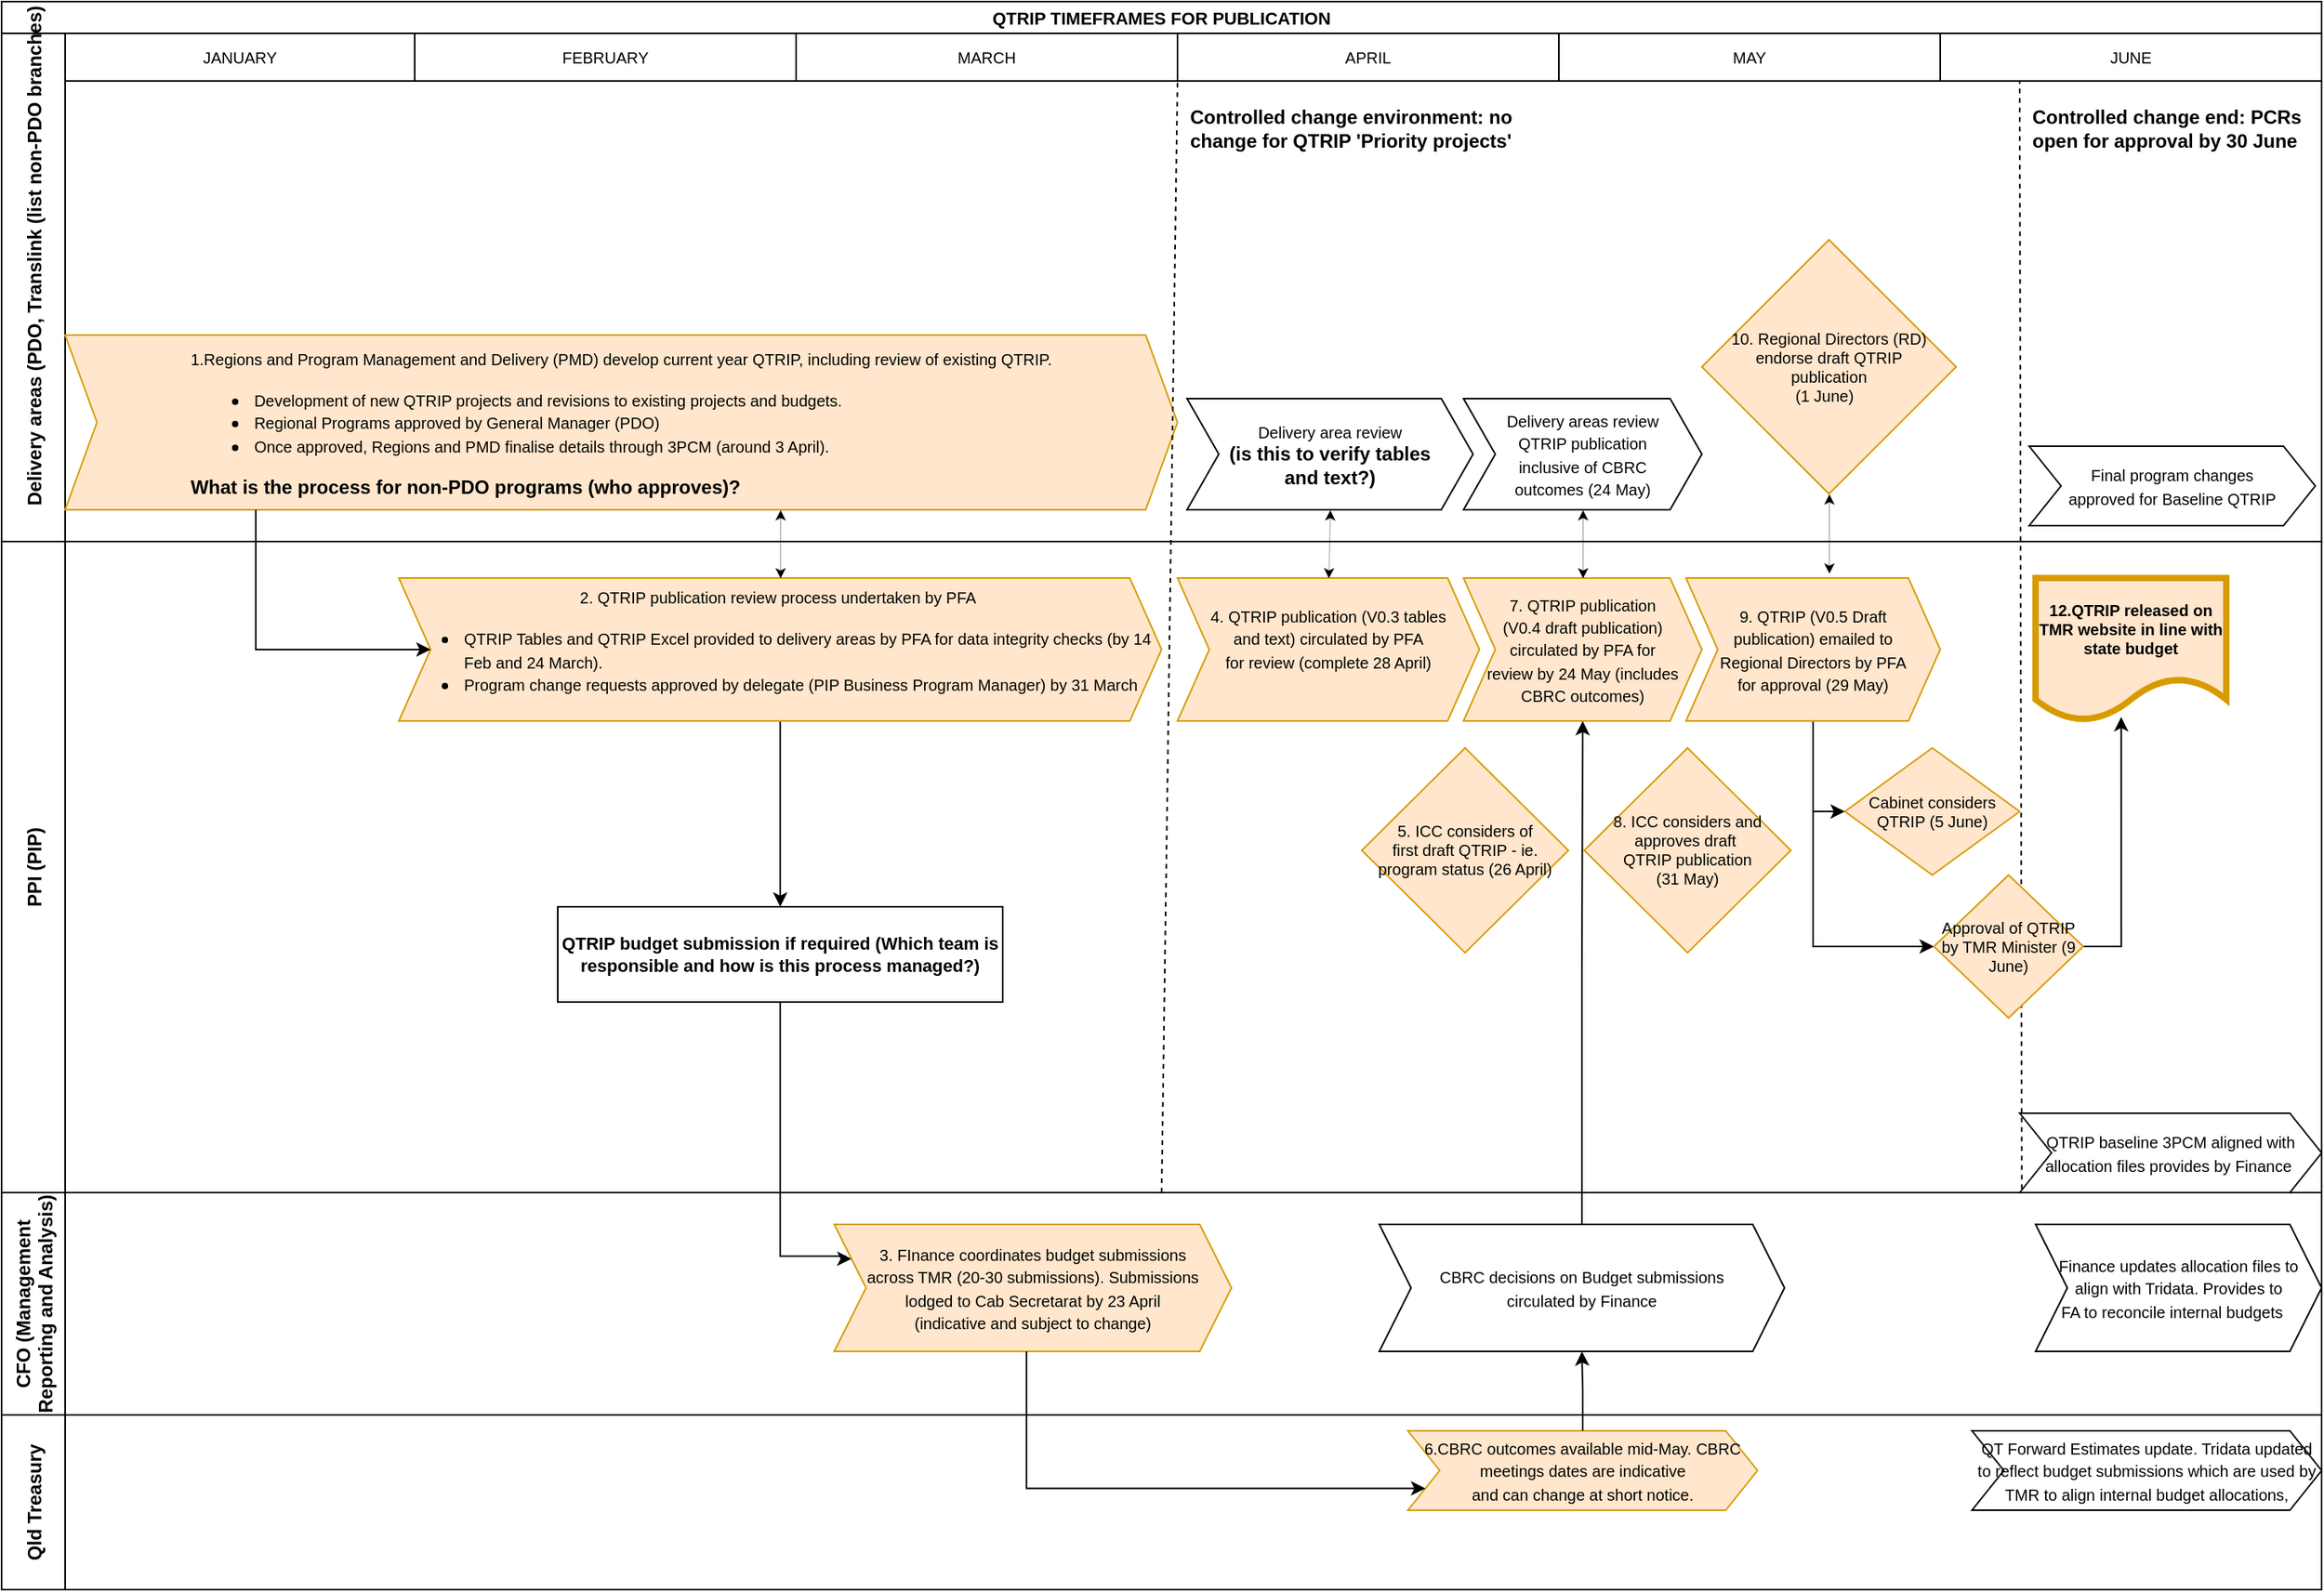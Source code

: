 <mxfile version="20.6.0" type="github" pages="3">
  <diagram id="lmJK-2yLrPPL_k1sbxFB" name="QTRIP">
    <mxGraphModel dx="1814" dy="866" grid="1" gridSize="10" guides="1" tooltips="1" connect="1" arrows="1" fold="1" page="1" pageScale="1" pageWidth="1654" pageHeight="1169" math="0" shadow="0">
      <root>
        <mxCell id="0" />
        <mxCell id="1" parent="0" />
        <mxCell id="1NMxPis9Ar9ZYOywmdkB-1" value="QTRIP TIMEFRAMES FOR PUBLICATION" style="swimlane;childLayout=stackLayout;resizeParent=1;resizeParentMax=0;horizontal=1;startSize=20;horizontalStack=0;fontSize=11;" parent="1" vertex="1">
          <mxGeometry x="10" y="10" width="1460" height="1000" as="geometry" />
        </mxCell>
        <mxCell id="1NMxPis9Ar9ZYOywmdkB-2" value="            Delivery areas (PDO, Translink (list non-PDO branches)" style="swimlane;startSize=40;horizontal=0;" parent="1NMxPis9Ar9ZYOywmdkB-1" vertex="1">
          <mxGeometry y="20" width="1460" height="320" as="geometry" />
        </mxCell>
        <mxCell id="1NMxPis9Ar9ZYOywmdkB-7" value="&lt;font style=&quot;font-size: 10px;&quot;&gt;Final program changes&lt;br&gt;approved for Baseline QTRIP&lt;/font&gt;" style="shape=step;perimeter=stepPerimeter;whiteSpace=wrap;html=1;fixedSize=1;" parent="1NMxPis9Ar9ZYOywmdkB-2" vertex="1">
          <mxGeometry x="1276" y="260" width="180" height="50" as="geometry" />
        </mxCell>
        <mxCell id="1NMxPis9Ar9ZYOywmdkB-36" value="JANUARY" style="rounded=0;whiteSpace=wrap;html=1;fontSize=10;" parent="1NMxPis9Ar9ZYOywmdkB-2" vertex="1">
          <mxGeometry x="40" width="220" height="30" as="geometry" />
        </mxCell>
        <mxCell id="1NMxPis9Ar9ZYOywmdkB-37" value="FEBRUARY" style="rounded=0;whiteSpace=wrap;html=1;fontSize=10;" parent="1NMxPis9Ar9ZYOywmdkB-2" vertex="1">
          <mxGeometry x="260" width="240" height="30" as="geometry" />
        </mxCell>
        <mxCell id="1NMxPis9Ar9ZYOywmdkB-38" value="MARCH" style="rounded=0;whiteSpace=wrap;html=1;fontSize=10;" parent="1NMxPis9Ar9ZYOywmdkB-2" vertex="1">
          <mxGeometry x="500" width="240" height="30" as="geometry" />
        </mxCell>
        <mxCell id="1NMxPis9Ar9ZYOywmdkB-39" value="APRIL" style="rounded=0;whiteSpace=wrap;html=1;fontSize=10;" parent="1NMxPis9Ar9ZYOywmdkB-2" vertex="1">
          <mxGeometry x="740" width="240" height="30" as="geometry" />
        </mxCell>
        <mxCell id="1NMxPis9Ar9ZYOywmdkB-40" value="MAY" style="rounded=0;whiteSpace=wrap;html=1;fontSize=10;" parent="1NMxPis9Ar9ZYOywmdkB-2" vertex="1">
          <mxGeometry x="980" width="240" height="30" as="geometry" />
        </mxCell>
        <mxCell id="1NMxPis9Ar9ZYOywmdkB-41" value="JUNE" style="rounded=0;whiteSpace=wrap;html=1;fontSize=10;" parent="1NMxPis9Ar9ZYOywmdkB-2" vertex="1">
          <mxGeometry x="1220" width="240" height="30" as="geometry" />
        </mxCell>
        <mxCell id="1NMxPis9Ar9ZYOywmdkB-46" value="10. Regional Directors (RD) endorse draft QTRIP&lt;br&gt;publication&lt;br&gt;(1 June)&amp;nbsp;&amp;nbsp;" style="rhombus;whiteSpace=wrap;html=1;fontSize=10;fillColor=#ffe6cc;strokeColor=#d79b00;" parent="1NMxPis9Ar9ZYOywmdkB-2" vertex="1">
          <mxGeometry x="1070" y="130" width="160" height="160" as="geometry" />
        </mxCell>
        <mxCell id="1NMxPis9Ar9ZYOywmdkB-76" value="&lt;span style=&quot;font-size: 10px;&quot;&gt;Delivery area review&lt;br&gt;&lt;/span&gt;&lt;b&gt;(is this to verify tables&lt;br&gt;and text?)&lt;/b&gt;" style="shape=step;perimeter=stepPerimeter;whiteSpace=wrap;html=1;fixedSize=1;" parent="1NMxPis9Ar9ZYOywmdkB-2" vertex="1">
          <mxGeometry x="746" y="230" width="180" height="70" as="geometry" />
        </mxCell>
        <mxCell id="1NMxPis9Ar9ZYOywmdkB-80" value="&lt;span style=&quot;font-size: 10px;&quot;&gt;Delivery areas review&lt;br&gt;QTRIP publication&lt;br&gt;inclusive of CBRC&lt;br&gt;outcomes (24 May)&lt;/span&gt;" style="shape=step;perimeter=stepPerimeter;whiteSpace=wrap;html=1;fixedSize=1;" parent="1NMxPis9Ar9ZYOywmdkB-2" vertex="1">
          <mxGeometry x="920" y="230" width="150" height="70" as="geometry" />
        </mxCell>
        <mxCell id="1NMxPis9Ar9ZYOywmdkB-85" value="" style="endArrow=none;dashed=1;html=1;rounded=0;strokeWidth=1;fontSize=10;endSize=6;entryX=0;entryY=1;entryDx=0;entryDy=0;exitX=0.007;exitY=0.954;exitDx=0;exitDy=0;exitPerimeter=0;" parent="1NMxPis9Ar9ZYOywmdkB-2" edge="1" source="1NMxPis9Ar9ZYOywmdkB-8">
          <mxGeometry width="50" height="50" relative="1" as="geometry">
            <mxPoint x="1270" y="670" as="sourcePoint" />
            <mxPoint x="1270" y="30" as="targetPoint" />
          </mxGeometry>
        </mxCell>
        <mxCell id="1NMxPis9Ar9ZYOywmdkB-98" value="Controlled change environment: no change for QTRIP &#39;Priority projects&#39;" style="text;html=1;strokeColor=none;fillColor=none;align=left;verticalAlign=middle;whiteSpace=wrap;rounded=0;fontSize=12;fontStyle=1" parent="1NMxPis9Ar9ZYOywmdkB-2" vertex="1">
          <mxGeometry x="746" y="40" width="214" height="40" as="geometry" />
        </mxCell>
        <mxCell id="1NMxPis9Ar9ZYOywmdkB-100" value="Controlled change end: PCRs open for approval by 30 June" style="text;html=1;strokeColor=none;fillColor=none;align=left;verticalAlign=middle;whiteSpace=wrap;rounded=0;fontSize=12;fontStyle=1" parent="1NMxPis9Ar9ZYOywmdkB-2" vertex="1">
          <mxGeometry x="1276" y="40" width="174" height="40" as="geometry" />
        </mxCell>
        <mxCell id="oTxpOXQzTmKI59_1Gvsa-10" value="&lt;span style=&quot;font-size: 10px;&quot;&gt;1.&lt;/span&gt;&lt;span style=&quot;font-size: 10px;&quot;&gt;Regions and Program Management and Delivery (PMD) d&lt;/span&gt;&lt;span style=&quot;font-size: 10px;&quot;&gt;evelop current year QTRIP, including&amp;nbsp;review of existing QTRIP.&lt;br&gt;&lt;/span&gt;&lt;div style=&quot;text-align: left;&quot;&gt;&lt;ul&gt;&lt;li&gt;&lt;span style=&quot;font-size: 10px;&quot;&gt;Development of new QTRIP projects and revisions to existing projects and budgets.&lt;/span&gt;&lt;/li&gt;&lt;li&gt;&lt;span style=&quot;font-size: 10px;&quot;&gt;Regional Programs approved by General Manager (PDO)&amp;nbsp;&lt;/span&gt;&lt;/li&gt;&lt;li&gt;&lt;span style=&quot;font-size: 10px;&quot;&gt;Once approved, Regions and PMD finalise details through 3PCM (around 3 April).&lt;/span&gt;&lt;/li&gt;&lt;/ul&gt;&lt;div&gt;&lt;b&gt;What is the process for non-PDO programs (who approves)?&lt;/b&gt;&lt;/div&gt;&lt;/div&gt;" style="shape=step;perimeter=stepPerimeter;whiteSpace=wrap;html=1;fixedSize=1;fillColor=#ffe6cc;strokeColor=#d79b00;" parent="1NMxPis9Ar9ZYOywmdkB-2" vertex="1">
          <mxGeometry x="40" y="190" width="700" height="110" as="geometry" />
        </mxCell>
        <mxCell id="1NMxPis9Ar9ZYOywmdkB-53" value="" style="endArrow=classic;startArrow=classic;html=1;rounded=0;strokeWidth=0.2;fontSize=10;endSize=6;entryX=0.5;entryY=1;entryDx=0;entryDy=0;" parent="1NMxPis9Ar9ZYOywmdkB-1" target="1NMxPis9Ar9ZYOywmdkB-46" edge="1">
          <mxGeometry width="50" height="50" relative="1" as="geometry">
            <mxPoint x="1150" y="360" as="sourcePoint" />
            <mxPoint x="1163" y="350" as="targetPoint" />
          </mxGeometry>
        </mxCell>
        <mxCell id="1NMxPis9Ar9ZYOywmdkB-3" value="PPI (PIP)" style="swimlane;startSize=40;horizontal=0;" parent="1NMxPis9Ar9ZYOywmdkB-1" vertex="1">
          <mxGeometry y="340" width="1460" height="410" as="geometry" />
        </mxCell>
        <mxCell id="1NMxPis9Ar9ZYOywmdkB-8" value="&lt;span style=&quot;font-size: 10px;&quot;&gt;QTRIP baseline 3PCM aligned with allocation files provides by Finance&amp;nbsp;&lt;/span&gt;" style="shape=step;perimeter=stepPerimeter;whiteSpace=wrap;html=1;fixedSize=1;" parent="1NMxPis9Ar9ZYOywmdkB-3" vertex="1">
          <mxGeometry x="1270" y="360" width="190" height="50" as="geometry" />
        </mxCell>
        <mxCell id="1NMxPis9Ar9ZYOywmdkB-16" value="12.QTRIP released on TMR website in line with state budget" style="shape=document;whiteSpace=wrap;html=1;boundedLbl=1;fontSize=10;fillColor=#ffe6cc;strokeColor=#d79b00;fontStyle=1;strokeWidth=4;" parent="1NMxPis9Ar9ZYOywmdkB-3" vertex="1">
          <mxGeometry x="1280" y="23" width="120" height="90" as="geometry" />
        </mxCell>
        <mxCell id="1NMxPis9Ar9ZYOywmdkB-19" value="&lt;span style=&quot;font-size: 10px;&quot;&gt;7. QTRIP publication&lt;br&gt;(&lt;/span&gt;&lt;span style=&quot;font-size: 10px;&quot;&gt;V0.4 draft publication)&lt;/span&gt;&lt;span style=&quot;font-size: 10px;&quot;&gt;&lt;br&gt;circulated by PFA for&lt;br&gt;review by 24 May (includes CBRC outcomes)&lt;br&gt;&lt;/span&gt;" style="shape=step;perimeter=stepPerimeter;whiteSpace=wrap;html=1;fixedSize=1;fillColor=#ffe6cc;strokeColor=#d79b00;" parent="1NMxPis9Ar9ZYOywmdkB-3" vertex="1">
          <mxGeometry x="920" y="23" width="150" height="90" as="geometry" />
        </mxCell>
        <mxCell id="oTxpOXQzTmKI59_1Gvsa-21" style="edgeStyle=orthogonalEdgeStyle;rounded=0;orthogonalLoop=1;jettySize=auto;html=1;entryX=0;entryY=0.5;entryDx=0;entryDy=0;strokeWidth=1;fontFamily=Helvetica;fontSize=10;fontColor=#000000;" parent="1NMxPis9Ar9ZYOywmdkB-3" source="1NMxPis9Ar9ZYOywmdkB-50" target="1NMxPis9Ar9ZYOywmdkB-81" edge="1">
          <mxGeometry relative="1" as="geometry" />
        </mxCell>
        <mxCell id="UMWtJVkDgTL3G8nmxIHJ-2" style="edgeStyle=orthogonalEdgeStyle;rounded=0;orthogonalLoop=1;jettySize=auto;html=1;entryX=0;entryY=0.5;entryDx=0;entryDy=0;" edge="1" parent="1NMxPis9Ar9ZYOywmdkB-3" source="1NMxPis9Ar9ZYOywmdkB-50" target="UMWtJVkDgTL3G8nmxIHJ-1">
          <mxGeometry relative="1" as="geometry" />
        </mxCell>
        <mxCell id="1NMxPis9Ar9ZYOywmdkB-50" value="&lt;span style=&quot;font-size: 10px;&quot;&gt;9. QTRIP (V0.5 Draft&lt;br&gt;publication) emailed to&lt;br&gt;Regional Directors by PFA&lt;br&gt;for approval (29 May)&lt;br&gt;&lt;/span&gt;" style="shape=step;perimeter=stepPerimeter;whiteSpace=wrap;html=1;fixedSize=1;fillColor=#ffe6cc;strokeColor=#d79b00;" parent="1NMxPis9Ar9ZYOywmdkB-3" vertex="1">
          <mxGeometry x="1060" y="23" width="160" height="90" as="geometry" />
        </mxCell>
        <mxCell id="1NMxPis9Ar9ZYOywmdkB-52" value="8. ICC considers and approves draft&amp;nbsp;&lt;br&gt;QTRIP publication&lt;br&gt;(31 May)" style="rhombus;whiteSpace=wrap;html=1;fontSize=10;fillColor=#ffe6cc;strokeColor=#d79b00;" parent="1NMxPis9Ar9ZYOywmdkB-3" vertex="1">
          <mxGeometry x="996" y="130" width="130" height="128.92" as="geometry" />
        </mxCell>
        <mxCell id="1NMxPis9Ar9ZYOywmdkB-68" value="&lt;span style=&quot;font-size: 10px;&quot;&gt;4. QTRIP publication&amp;nbsp;&lt;/span&gt;&lt;span style=&quot;font-size: 10px;&quot;&gt;(V0.3 tables&lt;br&gt;and text)&amp;nbsp;&lt;/span&gt;&lt;span style=&quot;font-size: 10px;&quot;&gt;circulated&amp;nbsp;&lt;/span&gt;&lt;span style=&quot;font-size: 10px;&quot;&gt;by PFA&lt;/span&gt;&lt;span style=&quot;font-size: 10px;&quot;&gt;&lt;br&gt;for review (complete 28 April)&lt;br&gt;&lt;br&gt;&lt;/span&gt;" style="shape=step;perimeter=stepPerimeter;whiteSpace=wrap;html=1;fixedSize=1;fillColor=#ffe6cc;strokeColor=#d79b00;" parent="1NMxPis9Ar9ZYOywmdkB-3" vertex="1">
          <mxGeometry x="740" y="23" width="190" height="90" as="geometry" />
        </mxCell>
        <mxCell id="1NMxPis9Ar9ZYOywmdkB-69" value="5. ICC considers of&lt;br&gt;first draft QTRIP - ie. program status (26 April)" style="rhombus;whiteSpace=wrap;html=1;fontSize=10;fillColor=#ffe6cc;strokeColor=#d79b00;" parent="1NMxPis9Ar9ZYOywmdkB-3" vertex="1">
          <mxGeometry x="856" y="130" width="130" height="128.92" as="geometry" />
        </mxCell>
        <mxCell id="wJCfLTcxVVwtHicSg1OE-2" style="edgeStyle=orthogonalEdgeStyle;rounded=0;orthogonalLoop=1;jettySize=auto;html=1;" parent="1NMxPis9Ar9ZYOywmdkB-3" source="1NMxPis9Ar9ZYOywmdkB-75" target="wJCfLTcxVVwtHicSg1OE-1" edge="1">
          <mxGeometry relative="1" as="geometry" />
        </mxCell>
        <mxCell id="1NMxPis9Ar9ZYOywmdkB-75" value="&lt;span style=&quot;font-size: 10px;&quot;&gt;2. QTRIP publication review process undertaken by PFA&amp;nbsp;&lt;/span&gt;&lt;br&gt;&lt;div style=&quot;text-align: left;&quot;&gt;&lt;ul&gt;&lt;li&gt;&lt;span style=&quot;font-size: 10px;&quot;&gt;QTRIP Tables and QTRIP Excel provided to delivery areas by PFA for data integrity checks (by 14 Feb and 24 March).&lt;/span&gt;&lt;/li&gt;&lt;li&gt;&lt;span style=&quot;font-size: 10px;&quot;&gt;Program&amp;nbsp;change requests approved by delegate (PIP Business Program Manager) by 31 March&amp;nbsp;&lt;/span&gt;&lt;/li&gt;&lt;/ul&gt;&lt;/div&gt;" style="shape=step;perimeter=stepPerimeter;whiteSpace=wrap;html=1;fixedSize=1;fillColor=#ffe6cc;strokeColor=#d79b00;" parent="1NMxPis9Ar9ZYOywmdkB-3" vertex="1">
          <mxGeometry x="250" y="23" width="480" height="90" as="geometry" />
        </mxCell>
        <mxCell id="1NMxPis9Ar9ZYOywmdkB-81" value="Cabinet considers QTRIP (5 June)" style="rhombus;whiteSpace=wrap;html=1;fontSize=10;fillColor=#ffe6cc;strokeColor=#d79b00;" parent="1NMxPis9Ar9ZYOywmdkB-3" vertex="1">
          <mxGeometry x="1160" y="130" width="110" height="80" as="geometry" />
        </mxCell>
        <mxCell id="wJCfLTcxVVwtHicSg1OE-1" value="QTRIP budget submission if required (Which team is responsible and how is this process managed?)" style="rounded=0;whiteSpace=wrap;html=1;fontSize=11;fontStyle=1" parent="1NMxPis9Ar9ZYOywmdkB-3" vertex="1">
          <mxGeometry x="350" y="230" width="280" height="60" as="geometry" />
        </mxCell>
        <mxCell id="UMWtJVkDgTL3G8nmxIHJ-10" style="edgeStyle=orthogonalEdgeStyle;rounded=0;orthogonalLoop=1;jettySize=auto;html=1;entryX=0.449;entryY=0.972;entryDx=0;entryDy=0;entryPerimeter=0;" edge="1" parent="1NMxPis9Ar9ZYOywmdkB-3" source="UMWtJVkDgTL3G8nmxIHJ-1" target="1NMxPis9Ar9ZYOywmdkB-16">
          <mxGeometry relative="1" as="geometry">
            <Array as="points">
              <mxPoint x="1334" y="255" />
            </Array>
          </mxGeometry>
        </mxCell>
        <mxCell id="UMWtJVkDgTL3G8nmxIHJ-1" value="Approval of QTRIP by TMR Minister (9 June)" style="rhombus;whiteSpace=wrap;html=1;fontSize=10;fillColor=#ffe6cc;strokeColor=#d79b00;" vertex="1" parent="1NMxPis9Ar9ZYOywmdkB-3">
          <mxGeometry x="1216" y="210" width="94" height="90" as="geometry" />
        </mxCell>
        <mxCell id="1NMxPis9Ar9ZYOywmdkB-4" value="CFO (Management&#xa;Reporting and Analysis)" style="swimlane;startSize=40;horizontal=0;" parent="1NMxPis9Ar9ZYOywmdkB-1" vertex="1">
          <mxGeometry y="750" width="1460" height="140" as="geometry" />
        </mxCell>
        <mxCell id="1NMxPis9Ar9ZYOywmdkB-10" value="&lt;font style=&quot;font-size: 10px;&quot;&gt;Finance updates allocation files to&lt;br&gt;align with Tridata. Provides to &lt;br&gt;FA to reconcile internal budgets&amp;nbsp; &amp;nbsp;&lt;/font&gt;" style="shape=step;perimeter=stepPerimeter;whiteSpace=wrap;html=1;fixedSize=1;" parent="1NMxPis9Ar9ZYOywmdkB-4" vertex="1">
          <mxGeometry x="1280" y="20" width="180" height="80" as="geometry" />
        </mxCell>
        <mxCell id="1NMxPis9Ar9ZYOywmdkB-60" value="&lt;span style=&quot;font-size: 10px;&quot;&gt;CBRC decisions on Budget submissions&lt;br&gt;circulated by Finance&lt;br&gt;&lt;/span&gt;" style="shape=step;perimeter=stepPerimeter;whiteSpace=wrap;html=1;fixedSize=1;" parent="1NMxPis9Ar9ZYOywmdkB-4" vertex="1">
          <mxGeometry x="867" y="20" width="255" height="80" as="geometry" />
        </mxCell>
        <mxCell id="1NMxPis9Ar9ZYOywmdkB-73" value="&lt;span style=&quot;font-size: 10px;&quot;&gt;3. FInance coordinates budget submissions&lt;br&gt;across TMR (20-30 submissions). Submissions&lt;br&gt;lodged to Cab Secretarat by 23 April&lt;br&gt;(indicative and subject to change)&lt;br&gt;&lt;/span&gt;" style="shape=step;perimeter=stepPerimeter;whiteSpace=wrap;html=1;fixedSize=1;fillColor=#ffe6cc;strokeColor=#d79b00;" parent="1NMxPis9Ar9ZYOywmdkB-4" vertex="1">
          <mxGeometry x="524" y="20" width="250" height="80" as="geometry" />
        </mxCell>
        <mxCell id="1NMxPis9Ar9ZYOywmdkB-5" value="Qld Treasury" style="swimlane;startSize=40;horizontal=0;" parent="1NMxPis9Ar9ZYOywmdkB-1" vertex="1">
          <mxGeometry y="890" width="1460" height="110" as="geometry" />
        </mxCell>
        <mxCell id="oTxpOXQzTmKI59_1Gvsa-2" value="&lt;span style=&quot;font-size: 10px;&quot;&gt;6.CBRC outcomes available mid-May. CBRC meetings dates are indicative&lt;br&gt;and can change at short notice.&lt;/span&gt;" style="shape=step;perimeter=stepPerimeter;whiteSpace=wrap;html=1;fixedSize=1;fillColor=#ffe6cc;strokeColor=#d79b00;" parent="1NMxPis9Ar9ZYOywmdkB-5" vertex="1">
          <mxGeometry x="885" y="10" width="220" height="50" as="geometry" />
        </mxCell>
        <mxCell id="oTxpOXQzTmKI59_1Gvsa-6" value="&lt;span style=&quot;font-size: 10px;&quot;&gt;QT Forward Estim&lt;/span&gt;&lt;font style=&quot;font-size: 10px;&quot;&gt;ates update. Tridata updated to reflect budget submissions which are used by TMR to align internal budget allocations,&lt;/font&gt;&lt;span style=&quot;font-size: 10px;&quot;&gt;&lt;br&gt;&lt;/span&gt;" style="shape=step;perimeter=stepPerimeter;whiteSpace=wrap;html=1;fixedSize=1;" parent="1NMxPis9Ar9ZYOywmdkB-5" vertex="1">
          <mxGeometry x="1240" y="10" width="220" height="50" as="geometry" />
        </mxCell>
        <mxCell id="1NMxPis9Ar9ZYOywmdkB-63" style="edgeStyle=orthogonalEdgeStyle;rounded=0;orthogonalLoop=1;jettySize=auto;html=1;strokeWidth=1;fontSize=10;endSize=6;entryX=0.5;entryY=1;entryDx=0;entryDy=0;" parent="1NMxPis9Ar9ZYOywmdkB-1" source="1NMxPis9Ar9ZYOywmdkB-60" target="1NMxPis9Ar9ZYOywmdkB-19" edge="1">
          <mxGeometry relative="1" as="geometry">
            <mxPoint x="975" y="469" as="targetPoint" />
          </mxGeometry>
        </mxCell>
        <mxCell id="1NMxPis9Ar9ZYOywmdkB-88" value="" style="endArrow=classic;startArrow=classic;html=1;rounded=0;strokeWidth=0.2;fontSize=10;endSize=6;entryX=0.5;entryY=1;entryDx=0;entryDy=0;exitX=0.5;exitY=0;exitDx=0;exitDy=0;" parent="1NMxPis9Ar9ZYOywmdkB-1" source="1NMxPis9Ar9ZYOywmdkB-75" edge="1">
          <mxGeometry width="50" height="50" relative="1" as="geometry">
            <mxPoint x="590" y="400" as="sourcePoint" />
            <mxPoint x="490" y="320" as="targetPoint" />
          </mxGeometry>
        </mxCell>
        <mxCell id="1NMxPis9Ar9ZYOywmdkB-89" value="" style="endArrow=classic;startArrow=classic;html=1;rounded=0;strokeWidth=0.2;fontSize=10;endSize=6;entryX=0.5;entryY=1;entryDx=0;entryDy=0;exitX=0.5;exitY=0;exitDx=0;exitDy=0;" parent="1NMxPis9Ar9ZYOywmdkB-1" source="1NMxPis9Ar9ZYOywmdkB-68" target="1NMxPis9Ar9ZYOywmdkB-76" edge="1">
          <mxGeometry width="50" height="50" relative="1" as="geometry">
            <mxPoint x="580" y="420" as="sourcePoint" />
            <mxPoint x="630" y="370" as="targetPoint" />
          </mxGeometry>
        </mxCell>
        <mxCell id="1NMxPis9Ar9ZYOywmdkB-90" value="" style="endArrow=classic;startArrow=classic;html=1;rounded=0;strokeWidth=0.2;fontSize=10;endSize=6;entryX=0.5;entryY=1;entryDx=0;entryDy=0;exitX=0.5;exitY=0;exitDx=0;exitDy=0;" parent="1NMxPis9Ar9ZYOywmdkB-1" source="1NMxPis9Ar9ZYOywmdkB-19" target="1NMxPis9Ar9ZYOywmdkB-80" edge="1">
          <mxGeometry width="50" height="50" relative="1" as="geometry">
            <mxPoint x="580" y="420" as="sourcePoint" />
            <mxPoint x="630" y="370" as="targetPoint" />
          </mxGeometry>
        </mxCell>
        <mxCell id="oTxpOXQzTmKI59_1Gvsa-8" style="edgeStyle=orthogonalEdgeStyle;rounded=0;orthogonalLoop=1;jettySize=auto;html=1;entryX=0;entryY=0.75;entryDx=0;entryDy=0;fontFamily=Helvetica;fontSize=10;fontColor=#000000;" parent="1NMxPis9Ar9ZYOywmdkB-1" source="1NMxPis9Ar9ZYOywmdkB-73" target="oTxpOXQzTmKI59_1Gvsa-2" edge="1">
          <mxGeometry relative="1" as="geometry">
            <Array as="points">
              <mxPoint x="645" y="936" />
            </Array>
          </mxGeometry>
        </mxCell>
        <mxCell id="oTxpOXQzTmKI59_1Gvsa-9" style="edgeStyle=orthogonalEdgeStyle;rounded=0;orthogonalLoop=1;jettySize=auto;html=1;entryX=0.5;entryY=1;entryDx=0;entryDy=0;fontFamily=Helvetica;fontSize=10;fontColor=#000000;" parent="1NMxPis9Ar9ZYOywmdkB-1" source="oTxpOXQzTmKI59_1Gvsa-2" target="1NMxPis9Ar9ZYOywmdkB-60" edge="1">
          <mxGeometry relative="1" as="geometry" />
        </mxCell>
        <mxCell id="oTxpOXQzTmKI59_1Gvsa-14" style="edgeStyle=orthogonalEdgeStyle;rounded=0;orthogonalLoop=1;jettySize=auto;html=1;entryX=0;entryY=0.5;entryDx=0;entryDy=0;fontFamily=Helvetica;fontSize=10;fontColor=#000000;" parent="1NMxPis9Ar9ZYOywmdkB-1" source="oTxpOXQzTmKI59_1Gvsa-10" target="1NMxPis9Ar9ZYOywmdkB-75" edge="1">
          <mxGeometry relative="1" as="geometry">
            <Array as="points">
              <mxPoint x="160" y="408" />
            </Array>
          </mxGeometry>
        </mxCell>
        <mxCell id="wJCfLTcxVVwtHicSg1OE-3" style="edgeStyle=orthogonalEdgeStyle;rounded=0;orthogonalLoop=1;jettySize=auto;html=1;entryX=0;entryY=0.25;entryDx=0;entryDy=0;" parent="1NMxPis9Ar9ZYOywmdkB-1" source="wJCfLTcxVVwtHicSg1OE-1" target="1NMxPis9Ar9ZYOywmdkB-73" edge="1">
          <mxGeometry relative="1" as="geometry">
            <Array as="points">
              <mxPoint x="490" y="790" />
              <mxPoint x="531" y="790" />
              <mxPoint x="531" y="792" />
            </Array>
          </mxGeometry>
        </mxCell>
        <mxCell id="1NMxPis9Ar9ZYOywmdkB-84" value="" style="endArrow=none;dashed=1;html=1;rounded=0;strokeWidth=1;fontSize=10;endSize=6;entryX=0;entryY=1;entryDx=0;entryDy=0;exitX=0.5;exitY=0;exitDx=0;exitDy=0;" parent="1NMxPis9Ar9ZYOywmdkB-1" target="1NMxPis9Ar9ZYOywmdkB-39" edge="1" source="1NMxPis9Ar9ZYOywmdkB-4">
          <mxGeometry width="50" height="50" relative="1" as="geometry">
            <mxPoint x="726" y="690" as="sourcePoint" />
            <mxPoint x="706" y="350" as="targetPoint" />
          </mxGeometry>
        </mxCell>
      </root>
    </mxGraphModel>
  </diagram>
  <diagram id="vq0Zf7JVb8oz-WsY0t5Z" name="Financial process">
    <mxGraphModel dx="1405" dy="838" grid="1" gridSize="10" guides="1" tooltips="1" connect="1" arrows="1" fold="1" page="1" pageScale="1" pageWidth="1654" pageHeight="1169" math="0" shadow="0">
      <root>
        <mxCell id="0" />
        <mxCell id="1" parent="0" />
        <mxCell id="NMHns9GoFDPjdKpNw9aY-1" value="TMR REVENUE AND FUNDING FLOWS" style="swimlane;childLayout=stackLayout;resizeParent=1;resizeParentMax=0;horizontal=1;startSize=20;horizontalStack=0;strokeWidth=1;" parent="1" vertex="1">
          <mxGeometry x="120" y="30" width="1250" height="720" as="geometry" />
        </mxCell>
        <mxCell id="kgao66b1QHwsTAKo6r0Z-43" style="edgeStyle=orthogonalEdgeStyle;rounded=0;orthogonalLoop=1;jettySize=auto;html=1;entryX=0.5;entryY=0;entryDx=0;entryDy=0;fontFamily=Helvetica;fontSize=12;" parent="NMHns9GoFDPjdKpNw9aY-1" source="kgao66b1QHwsTAKo6r0Z-7" target="kgao66b1QHwsTAKo6r0Z-9" edge="1">
          <mxGeometry relative="1" as="geometry" />
        </mxCell>
        <mxCell id="kgao66b1QHwsTAKo6r0Z-40" style="edgeStyle=orthogonalEdgeStyle;rounded=0;orthogonalLoop=1;jettySize=auto;html=1;entryX=0.5;entryY=0;entryDx=0;entryDy=0;fontFamily=Helvetica;fontSize=12;" parent="NMHns9GoFDPjdKpNw9aY-1" source="kgao66b1QHwsTAKo6r0Z-2" target="kgao66b1QHwsTAKo6r0Z-5" edge="1">
          <mxGeometry relative="1" as="geometry" />
        </mxCell>
        <mxCell id="NMHns9GoFDPjdKpNw9aY-2" value="Qld Government&#xa; (QT)" style="swimlane;startSize=40;horizontal=0;strokeWidth=1;" parent="NMHns9GoFDPjdKpNw9aY-1" vertex="1">
          <mxGeometry y="20" width="1250" height="240" as="geometry" />
        </mxCell>
        <mxCell id="kgao66b1QHwsTAKo6r0Z-2" value="Tridata forward&lt;br&gt;estimate update" style="shape=parallelogram;perimeter=parallelogramPerimeter;whiteSpace=wrap;html=1;fixedSize=1;strokeWidth=1;" parent="NMHns9GoFDPjdKpNw9aY-2" vertex="1">
          <mxGeometry x="640" y="170" width="160" height="60" as="geometry" />
        </mxCell>
        <mxCell id="kgao66b1QHwsTAKo6r0Z-29" value="" style="shape=curlyBracket;whiteSpace=wrap;html=1;rounded=1;flipH=1;strokeWidth=1;rotation=-180;" parent="NMHns9GoFDPjdKpNw9aY-2" vertex="1">
          <mxGeometry x="830" y="50" width="20" height="180" as="geometry" />
        </mxCell>
        <mxCell id="kgao66b1QHwsTAKo6r0Z-39" style="edgeStyle=orthogonalEdgeStyle;rounded=0;orthogonalLoop=1;jettySize=auto;html=1;entryX=0.5;entryY=0;entryDx=0;entryDy=0;fontFamily=Helvetica;fontSize=12;" parent="NMHns9GoFDPjdKpNw9aY-2" source="kgao66b1QHwsTAKo6r0Z-31" target="kgao66b1QHwsTAKo6r0Z-2" edge="1">
          <mxGeometry relative="1" as="geometry" />
        </mxCell>
        <mxCell id="kgao66b1QHwsTAKo6r0Z-31" value="CBRC&lt;br&gt;outcomes" style="rhombus;whiteSpace=wrap;html=1;strokeWidth=1;" parent="NMHns9GoFDPjdKpNw9aY-2" vertex="1">
          <mxGeometry x="655" y="40" width="130" height="100" as="geometry" />
        </mxCell>
        <mxCell id="kgao66b1QHwsTAKo6r0Z-33" value="&lt;ul&gt;&lt;li&gt;&lt;span&gt;Adjustments to departmental funding allocations can only be made by CBRC based on departmental submissions.&amp;nbsp;&lt;/span&gt;&lt;/li&gt;&lt;li&gt;&lt;span style=&quot;background-color: initial;&quot;&gt;All capital and operating funding adjustments are then&lt;br&gt;reflected in Tridata (&lt;/span&gt;Queensland Treasury&#39;s WoG budget and reporting system) during Forward Estimates (FE) updates.&lt;/li&gt;&lt;li&gt;&lt;span style=&quot;color: rgb(51, 51, 51); background-color: rgb(251, 251, 251);&quot;&gt;TMR has three major budget rounds each financial year that correlate to Queensland Treasury FE updates of July, October and February. These are referred to as budget versions 1, 2 and 3.&lt;/span&gt;&lt;/li&gt;&lt;/ul&gt;&lt;p class=&quot;MsoNormal&quot;&gt;&lt;/p&gt;" style="text;html=1;strokeColor=none;fillColor=none;align=left;verticalAlign=top;whiteSpace=wrap;rounded=0;strokeWidth=1;" parent="NMHns9GoFDPjdKpNw9aY-2" vertex="1">
          <mxGeometry x="830" y="50" width="360" height="170" as="geometry" />
        </mxCell>
        <mxCell id="kgao66b1QHwsTAKo6r0Z-53" value="Queensland Treasury &lt;br&gt;consolidated fund" style="shape=parallelogram;perimeter=parallelogramPerimeter;whiteSpace=wrap;html=1;fixedSize=1;strokeWidth=1;fontFamily=Helvetica;fontSize=12;" parent="NMHns9GoFDPjdKpNw9aY-2" vertex="1">
          <mxGeometry x="70" y="82.5" width="210" height="75" as="geometry" />
        </mxCell>
        <mxCell id="kgao66b1QHwsTAKo6r0Z-64" value="&lt;h1&gt;REVENUE FLOWS&lt;/h1&gt;" style="text;html=1;strokeColor=none;fillColor=none;spacing=5;spacingTop=-20;whiteSpace=wrap;overflow=hidden;rounded=0;strokeWidth=1;fontFamily=Helvetica;fontSize=12;" parent="NMHns9GoFDPjdKpNw9aY-2" vertex="1">
          <mxGeometry x="210" y="6" width="220" height="50" as="geometry" />
        </mxCell>
        <mxCell id="kgao66b1QHwsTAKo6r0Z-65" value="&lt;h1&gt;FUNDING FLOWS&lt;/h1&gt;" style="text;html=1;strokeColor=none;fillColor=none;spacing=5;spacingTop=-20;whiteSpace=wrap;overflow=hidden;rounded=0;strokeWidth=1;fontFamily=Helvetica;fontSize=12;" parent="NMHns9GoFDPjdKpNw9aY-2" vertex="1">
          <mxGeometry x="790" y="6" width="220" height="50" as="geometry" />
        </mxCell>
        <mxCell id="R0BcNBtTmBV-_6BC8CI2-14" value="Weekly remittance to Queensland Treasury" style="rounded=0;whiteSpace=wrap;html=1;strokeWidth=1;" parent="NMHns9GoFDPjdKpNw9aY-2" vertex="1">
          <mxGeometry x="110" y="200" width="133.33" height="40" as="geometry" />
        </mxCell>
        <mxCell id="ZucL_8auy1gbdfvtZyR6-1" value="&lt;span style=&quot;background-color: initial;&quot;&gt;TMR retains 81.44% of registration revenue, reflected in its funding envelope.&lt;/span&gt;" style="text;html=1;align=left;verticalAlign=middle;whiteSpace=wrap;rounded=0;fontSize=11;fillColor=#f8cecc;strokeColor=#b85450;" parent="NMHns9GoFDPjdKpNw9aY-2" vertex="1">
          <mxGeometry x="480" y="140" width="100" height="90" as="geometry" />
        </mxCell>
        <mxCell id="NMHns9GoFDPjdKpNw9aY-5" style="edgeStyle=orthogonalEdgeStyle;rounded=0;orthogonalLoop=1;jettySize=auto;html=1;exitX=0.5;exitY=0;exitDx=0;exitDy=0;entryX=0.5;entryY=1;entryDx=0;entryDy=0;" parent="NMHns9GoFDPjdKpNw9aY-1" source="NMHns9GoFDPjdKpNw9aY-3" target="NMHns9GoFDPjdKpNw9aY-2" edge="1">
          <mxGeometry relative="1" as="geometry" />
        </mxCell>
        <mxCell id="NMHns9GoFDPjdKpNw9aY-3" value="TMR&#xa; (Finance and Procurement)" style="swimlane;startSize=40;horizontal=0;strokeWidth=1;" parent="NMHns9GoFDPjdKpNw9aY-1" vertex="1">
          <mxGeometry y="260" width="1250" height="220" as="geometry" />
        </mxCell>
        <mxCell id="kgao66b1QHwsTAKo6r0Z-41" style="edgeStyle=orthogonalEdgeStyle;rounded=0;orthogonalLoop=1;jettySize=auto;html=1;entryX=0.5;entryY=0;entryDx=0;entryDy=0;fontFamily=Helvetica;fontSize=12;" parent="NMHns9GoFDPjdKpNw9aY-3" source="kgao66b1QHwsTAKo6r0Z-5" target="kgao66b1QHwsTAKo6r0Z-7" edge="1">
          <mxGeometry relative="1" as="geometry" />
        </mxCell>
        <mxCell id="kgao66b1QHwsTAKo6r0Z-5" value="TMR funding envelop reconciliation with CBRC funding outcomes" style="rounded=0;whiteSpace=wrap;html=1;strokeWidth=1;" parent="NMHns9GoFDPjdKpNw9aY-3" vertex="1">
          <mxGeometry x="620" y="50" width="200" height="60" as="geometry" />
        </mxCell>
        <mxCell id="kgao66b1QHwsTAKo6r0Z-7" value="Budget and Financial Planning update allocation files to match TRIDATA" style="shape=parallelogram;perimeter=parallelogramPerimeter;whiteSpace=wrap;html=1;fixedSize=1;strokeWidth=1;" parent="NMHns9GoFDPjdKpNw9aY-3" vertex="1">
          <mxGeometry x="620" y="150" width="200" height="60" as="geometry" />
        </mxCell>
        <mxCell id="kgao66b1QHwsTAKo6r0Z-34" value="" style="shape=curlyBracket;whiteSpace=wrap;html=1;rounded=1;flipH=1;strokeWidth=1;rotation=-180;" parent="NMHns9GoFDPjdKpNw9aY-3" vertex="1">
          <mxGeometry x="830" y="30" width="20" height="180" as="geometry" />
        </mxCell>
        <mxCell id="kgao66b1QHwsTAKo6r0Z-36" value="&lt;ul&gt;&lt;li&gt;Financial Planning and Analysis (FPA) in TMR reflects CBRC funding decisions across branch-level funding envelops in Allocation Files (spreadsheets).&amp;nbsp;&lt;/li&gt;&lt;li&gt;&lt;span style=&quot;line-height: 107%;&quot;&gt;&lt;font style=&quot;font-size: 12px;&quot;&gt;At the end of the financial year, Financial Performance and Systems complete Carryover (July) - a process for adjustments required to the following year’s budget.&lt;/font&gt;&lt;/span&gt;&lt;/li&gt;&lt;li&gt;&lt;b&gt;How does QTRIP funding in allocation files get reflected in 3PCM for QTRIP &lt;/b&gt;(&lt;b&gt;do Finance send to PF&amp;amp;A who reconcile in 3PCM)?&lt;/b&gt;&lt;/li&gt;&lt;li&gt;&lt;b&gt;How does non-QTRIP funding in allocation files get reflected in Branch budgets (do Finance send to branch finance areas to reconcile in SAP?)&lt;/b&gt;&lt;/li&gt;&lt;/ul&gt;&lt;p class=&quot;MsoNormal&quot;&gt;&lt;/p&gt;" style="text;html=1;strokeColor=none;fillColor=none;align=left;verticalAlign=top;whiteSpace=wrap;rounded=0;strokeWidth=1;" parent="NMHns9GoFDPjdKpNw9aY-3" vertex="1">
          <mxGeometry x="830" y="10" width="378.95" height="200" as="geometry" />
        </mxCell>
        <mxCell id="kgao66b1QHwsTAKo6r0Z-55" value="Fortnightly cash injection&lt;br&gt;reflected in allocation files&lt;br&gt;by Budget and Financial Planning" style="shape=parallelogram;perimeter=parallelogramPerimeter;whiteSpace=wrap;html=1;fixedSize=1;strokeWidth=1;fontFamily=Helvetica;fontSize=12;" parent="NMHns9GoFDPjdKpNw9aY-3" vertex="1">
          <mxGeometry x="310" y="60" width="250" height="60" as="geometry" />
        </mxCell>
        <mxCell id="kgao66b1QHwsTAKo6r0Z-25" value="" style="endArrow=none;dashed=1;html=1;rounded=0;" parent="NMHns9GoFDPjdKpNw9aY-3" edge="1">
          <mxGeometry y="20" width="50" height="50" relative="1" as="geometry">
            <mxPoint x="600" y="460" as="sourcePoint" />
            <mxPoint x="600" y="-245" as="targetPoint" />
          </mxGeometry>
        </mxCell>
        <mxCell id="R0BcNBtTmBV-_6BC8CI2-1" value="Cash and Banking team reconcile SAP with general ledger" style="rounded=0;whiteSpace=wrap;html=1;strokeWidth=1;" parent="NMHns9GoFDPjdKpNw9aY-3" vertex="1">
          <mxGeometry x="75" y="120" width="200" height="60" as="geometry" />
        </mxCell>
        <mxCell id="R0BcNBtTmBV-_6BC8CI2-66" value="LTSR Finance&lt;br&gt;remitance of&amp;nbsp; heavy vehicle regulator fee" style="rounded=0;whiteSpace=wrap;html=1;fontSize=11;" parent="NMHns9GoFDPjdKpNw9aY-3" vertex="1">
          <mxGeometry x="50" y="30" width="90" height="60" as="geometry" />
        </mxCell>
        <mxCell id="R0BcNBtTmBV-_6BC8CI2-70" style="edgeStyle=orthogonalEdgeStyle;rounded=0;orthogonalLoop=1;jettySize=auto;html=1;strokeColor=#000000;fontSize=11;fontColor=#CC0000;" parent="NMHns9GoFDPjdKpNw9aY-3" edge="1">
          <mxGeometry relative="1" as="geometry">
            <mxPoint x="140" y="60" as="targetPoint" />
            <mxPoint x="170" y="60" as="sourcePoint" />
          </mxGeometry>
        </mxCell>
        <mxCell id="NMHns9GoFDPjdKpNw9aY-4" value="TMR Branches" style="swimlane;startSize=40;horizontal=0;strokeWidth=1;" parent="NMHns9GoFDPjdKpNw9aY-1" vertex="1">
          <mxGeometry y="480" width="1250" height="240" as="geometry" />
        </mxCell>
        <mxCell id="kgao66b1QHwsTAKo6r0Z-12" value="Expenditure recorded&lt;br&gt;in SAP" style="shape=parallelogram;perimeter=parallelogramPerimeter;whiteSpace=wrap;html=1;fixedSize=1;strokeWidth=1;" parent="NMHns9GoFDPjdKpNw9aY-4" vertex="1">
          <mxGeometry x="645" y="150" width="150" height="60" as="geometry" />
        </mxCell>
        <mxCell id="kgao66b1QHwsTAKo6r0Z-46" style="edgeStyle=orthogonalEdgeStyle;rounded=0;orthogonalLoop=1;jettySize=auto;html=1;entryX=0.5;entryY=0;entryDx=0;entryDy=0;fontFamily=Helvetica;fontSize=12;" parent="NMHns9GoFDPjdKpNw9aY-4" source="kgao66b1QHwsTAKo6r0Z-9" target="kgao66b1QHwsTAKo6r0Z-12" edge="1">
          <mxGeometry relative="1" as="geometry" />
        </mxCell>
        <mxCell id="kgao66b1QHwsTAKo6r0Z-9" value="Program Funding and Analysis reconciles approved allocations to QTRIP funding in 3PCM. Branch Finance reconcile branch budgets." style="rounded=0;whiteSpace=wrap;html=1;strokeWidth=1;" parent="NMHns9GoFDPjdKpNw9aY-4" vertex="1">
          <mxGeometry x="620" y="50" width="200" height="70" as="geometry" />
        </mxCell>
        <mxCell id="kgao66b1QHwsTAKo6r0Z-37" value="&lt;ul style=&quot;&quot;&gt;&lt;li&gt;&lt;span style=&quot;background-color: initial;&quot;&gt;&lt;b&gt;QTRIP project funding and planned expenditure is reflected in 3PCM and recorded in SAP when expenditure is incurred based on project codes and cost centre numbers (BAU reflected in SAP based on cost centre numbers).&amp;nbsp; (Does SAP record QTRIIP expenditure based on project codes that align with 3PCM planned expenditure?)&lt;/b&gt;&lt;/span&gt;&lt;/li&gt;&lt;li&gt;&lt;span style=&quot;background-color: initial;&quot;&gt;Budgets are updated to reflect the current&amp;nbsp;&lt;/span&gt;funding allocations and expected timing of expenditure during Budget rounds. Dates are communicated through FP&amp;amp;A Key Account Managers (KAMs)&lt;/li&gt;&lt;li&gt;SAP is the source of truth for budgets and reporting. Branch&lt;br&gt;budgets must reconcile to their allocation files for revenue, expenses, depreciation, special funding and capital.&lt;/li&gt;&lt;/ul&gt;&lt;p class=&quot;MsoNormal&quot;&gt;&lt;/p&gt;" style="text;html=1;strokeColor=none;fillColor=none;align=left;verticalAlign=top;whiteSpace=wrap;rounded=0;strokeWidth=1;" parent="NMHns9GoFDPjdKpNw9aY-4" vertex="1">
          <mxGeometry x="830" y="30" width="400" height="180" as="geometry" />
        </mxCell>
        <mxCell id="kgao66b1QHwsTAKo6r0Z-38" value="" style="shape=curlyBracket;whiteSpace=wrap;html=1;rounded=1;flipH=1;strokeWidth=1;rotation=-180;" parent="NMHns9GoFDPjdKpNw9aY-4" vertex="1">
          <mxGeometry x="830" y="40" width="20" height="180" as="geometry" />
        </mxCell>
        <mxCell id="kgao66b1QHwsTAKo6r0Z-49" value="TRAILS tracks registration transactions and records them in SAP" style="shape=cylinder3;whiteSpace=wrap;html=1;boundedLbl=1;backgroundOutline=1;size=15;strokeWidth=1;fontFamily=Helvetica;fontSize=12;" parent="NMHns9GoFDPjdKpNw9aY-4" vertex="1">
          <mxGeometry x="107.09" y="30" width="135" height="100" as="geometry" />
        </mxCell>
        <mxCell id="R0BcNBtTmBV-_6BC8CI2-6" style="edgeStyle=orthogonalEdgeStyle;rounded=0;orthogonalLoop=1;jettySize=auto;html=1;entryX=0.5;entryY=1;entryDx=0;entryDy=0;entryPerimeter=0;strokeColor=#000000;fontSize=11;fontColor=#000000;" parent="NMHns9GoFDPjdKpNw9aY-4" source="kgao66b1QHwsTAKo6r0Z-50" target="kgao66b1QHwsTAKo6r0Z-49" edge="1">
          <mxGeometry relative="1" as="geometry" />
        </mxCell>
        <mxCell id="kgao66b1QHwsTAKo6r0Z-50" value="Customer Services Branch interfaces with public to collect revenuw" style="rounded=0;whiteSpace=wrap;html=1;strokeWidth=1;" parent="NMHns9GoFDPjdKpNw9aY-4" vertex="1">
          <mxGeometry x="100" y="160" width="149.47" height="44.84" as="geometry" />
        </mxCell>
        <mxCell id="QW4cM9V998VrkaMXxzDj-1" value="QTRIP expenditure&lt;br style=&quot;font-size: 11px;&quot;&gt;incured and recorded&lt;br&gt;through SAP&lt;br&gt;based on project code&lt;br&gt;and cost centre&amp;nbsp;" style="shape=parallelogram;perimeter=parallelogramPerimeter;whiteSpace=wrap;html=1;fixedSize=1;strokeWidth=1;fontFamily=Helvetica;fontSize=11;" parent="NMHns9GoFDPjdKpNw9aY-4" vertex="1">
          <mxGeometry x="270" y="50" width="158.5" height="74.84" as="geometry" />
        </mxCell>
        <mxCell id="FM0lbP13WK9GgCMavknw-2" value="Non-QTRIP expenditure&lt;br&gt;in SAP based&lt;br&gt;on cost centre" style="shape=parallelogram;perimeter=parallelogramPerimeter;whiteSpace=wrap;html=1;fixedSize=1;strokeWidth=1;fontFamily=Helvetica;fontSize=11;" parent="NMHns9GoFDPjdKpNw9aY-4" vertex="1">
          <mxGeometry x="450" y="50" width="118.5" height="74.84" as="geometry" />
        </mxCell>
        <mxCell id="l4H8PvoydFz3_QBa5k2O-1" style="edgeStyle=orthogonalEdgeStyle;rounded=0;orthogonalLoop=1;jettySize=auto;html=1;" parent="NMHns9GoFDPjdKpNw9aY-1" source="kgao66b1QHwsTAKo6r0Z-53" target="kgao66b1QHwsTAKo6r0Z-55" edge="1">
          <mxGeometry relative="1" as="geometry">
            <Array as="points">
              <mxPoint x="430" y="140" />
            </Array>
          </mxGeometry>
        </mxCell>
        <mxCell id="R0BcNBtTmBV-_6BC8CI2-12" style="edgeStyle=orthogonalEdgeStyle;rounded=0;orthogonalLoop=1;jettySize=auto;html=1;entryX=0.5;entryY=1;entryDx=0;entryDy=0;strokeColor=#000000;fontSize=11;fontColor=#000000;exitX=0.5;exitY=0;exitDx=0;exitDy=0;exitPerimeter=0;" parent="NMHns9GoFDPjdKpNw9aY-1" source="kgao66b1QHwsTAKo6r0Z-49" target="R0BcNBtTmBV-_6BC8CI2-1" edge="1">
          <mxGeometry relative="1" as="geometry">
            <mxPoint x="175.061" y="440" as="sourcePoint" />
          </mxGeometry>
        </mxCell>
        <mxCell id="UdNmxHdqU_Ivv4mIyDs--1" style="edgeStyle=orthogonalEdgeStyle;rounded=0;orthogonalLoop=1;jettySize=auto;html=1;entryX=0.5;entryY=0;entryDx=0;entryDy=0;strokeColor=#000000;" parent="NMHns9GoFDPjdKpNw9aY-1" source="kgao66b1QHwsTAKo6r0Z-55" target="QW4cM9V998VrkaMXxzDj-1" edge="1">
          <mxGeometry relative="1" as="geometry" />
        </mxCell>
        <mxCell id="UdNmxHdqU_Ivv4mIyDs--2" style="edgeStyle=orthogonalEdgeStyle;rounded=0;orthogonalLoop=1;jettySize=auto;html=1;entryX=0.641;entryY=-0.013;entryDx=0;entryDy=0;entryPerimeter=0;strokeColor=#000000;" parent="NMHns9GoFDPjdKpNw9aY-1" source="kgao66b1QHwsTAKo6r0Z-55" target="FM0lbP13WK9GgCMavknw-2" edge="1">
          <mxGeometry relative="1" as="geometry" />
        </mxCell>
        <mxCell id="ZucL_8auy1gbdfvtZyR6-8" style="edgeStyle=orthogonalEdgeStyle;rounded=0;orthogonalLoop=1;jettySize=auto;html=1;strokeColor=#CC0000;fontSize=11;fontColor=#CC0000;dashed=1;" parent="1" source="ZucL_8auy1gbdfvtZyR6-1" edge="1">
          <mxGeometry relative="1" as="geometry">
            <mxPoint x="560" y="235" as="targetPoint" />
          </mxGeometry>
        </mxCell>
        <mxCell id="R0BcNBtTmBV-_6BC8CI2-67" style="edgeStyle=orthogonalEdgeStyle;rounded=0;orthogonalLoop=1;jettySize=auto;html=1;strokeColor=#000000;fontSize=11;fontColor=#000000;" parent="1" source="R0BcNBtTmBV-_6BC8CI2-1" edge="1">
          <mxGeometry relative="1" as="geometry">
            <mxPoint x="295" y="290.0" as="targetPoint" />
          </mxGeometry>
        </mxCell>
        <mxCell id="R0BcNBtTmBV-_6BC8CI2-68" style="edgeStyle=orthogonalEdgeStyle;rounded=0;orthogonalLoop=1;jettySize=auto;html=1;strokeColor=#000000;fontSize=11;fontColor=#000000;" parent="1" source="R0BcNBtTmBV-_6BC8CI2-14" edge="1">
          <mxGeometry relative="1" as="geometry">
            <mxPoint x="296.665" y="210.0" as="targetPoint" />
          </mxGeometry>
        </mxCell>
      </root>
    </mxGraphModel>
  </diagram>
  <diagram id="prtHgNgQTEPvFCAcTncT" name="Investment prioritisation">
    <mxGraphModel dx="1502" dy="826" grid="1" gridSize="10" guides="1" tooltips="1" connect="1" arrows="1" fold="1" page="1" pageScale="1" pageWidth="1654" pageHeight="1169" math="0" shadow="0">
      <root>
        <mxCell id="0" />
        <mxCell id="1" parent="0" />
        <mxCell id="dNxyNK7c78bLwvsdeMH5-19" value="Pool" style="swimlane;html=1;childLayout=stackLayout;resizeParent=1;resizeParentMax=0;horizontal=0;startSize=20;horizontalStack=0;" parent="1" vertex="1">
          <mxGeometry x="200" y="90" width="2912.5" height="1160" as="geometry" />
        </mxCell>
        <mxCell id="dNxyNK7c78bLwvsdeMH5-20" value="DELIVERY AREAS (including PDO districts and non-PDO areas such as Translink)" style="swimlane;html=1;startSize=70;horizontal=0;" parent="dNxyNK7c78bLwvsdeMH5-19" vertex="1">
          <mxGeometry x="20" width="2892.5" height="420" as="geometry" />
        </mxCell>
        <mxCell id="J4HFlhDhFd4bc666YAR--60" value="" style="endArrow=none;dashed=1;html=1;dashPattern=1 3;strokeWidth=2;rounded=0;entryX=0;entryY=1;entryDx=0;entryDy=0;exitX=0.25;exitY=1;exitDx=0;exitDy=0;" parent="dNxyNK7c78bLwvsdeMH5-20" source="dNxyNK7c78bLwvsdeMH5-22" edge="1">
          <mxGeometry width="50" height="50" relative="1" as="geometry">
            <mxPoint x="730" y="940" as="sourcePoint" />
            <mxPoint x="730.0" y="-20" as="targetPoint" />
          </mxGeometry>
        </mxCell>
        <mxCell id="CpiX4Lv9qsMPHa_85J-V-12" style="edgeStyle=orthogonalEdgeStyle;rounded=0;orthogonalLoop=1;jettySize=auto;html=1;entryX=0;entryY=0.5;entryDx=0;entryDy=0;" parent="dNxyNK7c78bLwvsdeMH5-20" source="J4HFlhDhFd4bc666YAR--69" target="J4HFlhDhFd4bc666YAR--165" edge="1">
          <mxGeometry relative="1" as="geometry" />
        </mxCell>
        <mxCell id="J4HFlhDhFd4bc666YAR--69" value="&lt;b style=&quot;text-decoration-line: underline;&quot;&gt;QTRIP PUBLICATION REVIEW ACTIVITIES&lt;br&gt;&lt;/b&gt;During development of the new QTRIP and review of continuing program, the Regions and PMD must&lt;br&gt;adjust and confirm budgets, schedules and expenditure, and development and approve the new QTRIP program.&lt;br&gt;&lt;br&gt;&lt;b&gt;PDO region reviews (&lt;/b&gt;&lt;b&gt;Regional Director and PMD approval)&lt;/b&gt;&lt;br&gt;There are six PDO regions and 12 districts.&lt;br&gt;&lt;br&gt;&lt;span style=&quot;font-weight: bold;&quot;&gt;Non-PDO program reviews&amp;nbsp;&lt;/span&gt;(&lt;i&gt;&lt;b&gt;approval?&lt;/b&gt;&lt;/i&gt;)&lt;br&gt;&lt;span style=&quot;white-space: pre;&quot;&gt; &lt;/span&gt;Includes Maritime, Passenger Transport Infrastructure Investment, Queensland Rail,&lt;br&gt;Rail Infrastructure Improvements, Transport System Planning Program" style="rounded=0;whiteSpace=wrap;html=1;" parent="dNxyNK7c78bLwvsdeMH5-20" vertex="1">
          <mxGeometry x="1440" y="145" width="710" height="210" as="geometry" />
        </mxCell>
        <mxCell id="J4HFlhDhFd4bc666YAR--109" value="" style="endArrow=none;dashed=1;html=1;dashPattern=1 3;strokeWidth=2;rounded=0;entryX=0;entryY=1;entryDx=0;entryDy=0;" parent="dNxyNK7c78bLwvsdeMH5-20" edge="1">
          <mxGeometry x="20" width="50" height="50" relative="1" as="geometry">
            <mxPoint x="1440" y="2100" as="sourcePoint" />
            <mxPoint x="1437.5" as="targetPoint" />
          </mxGeometry>
        </mxCell>
        <mxCell id="J4HFlhDhFd4bc666YAR--110" value="" style="endArrow=none;dashed=1;html=1;dashPattern=1 3;strokeWidth=2;rounded=0;entryX=0;entryY=1;entryDx=0;entryDy=0;" parent="dNxyNK7c78bLwvsdeMH5-20" edge="1">
          <mxGeometry x="20" width="50" height="50" relative="1" as="geometry">
            <mxPoint x="2152.5" y="2100.0" as="sourcePoint" />
            <mxPoint x="2150" as="targetPoint" />
          </mxGeometry>
        </mxCell>
        <mxCell id="J4HFlhDhFd4bc666YAR--165" value="&lt;b&gt;SRO/PDO&lt;br&gt;approval&lt;/b&gt;&lt;br&gt;15 Investment&lt;br&gt;Programs" style="rhombus;whiteSpace=wrap;html=1;" parent="dNxyNK7c78bLwvsdeMH5-20" vertex="1">
          <mxGeometry x="2215" y="170" width="130" height="160" as="geometry" />
        </mxCell>
        <mxCell id="dNxyNK7c78bLwvsdeMH5-21" value="PORTFOLIO INVESTMENT AND PLANNING&lt;br&gt;(SIAM / PD&amp;amp;P leads QTRIP)&amp;nbsp;" style="swimlane;html=1;startSize=70;horizontal=0;" parent="dNxyNK7c78bLwvsdeMH5-19" vertex="1">
          <mxGeometry x="20" y="420" width="2892.5" height="360" as="geometry" />
        </mxCell>
        <mxCell id="J4HFlhDhFd4bc666YAR--175" value="" style="edgeStyle=orthogonalEdgeStyle;rounded=0;orthogonalLoop=1;jettySize=auto;html=1;" parent="dNxyNK7c78bLwvsdeMH5-21" source="J4HFlhDhFd4bc666YAR--126" target="J4HFlhDhFd4bc666YAR--174" edge="1">
          <mxGeometry relative="1" as="geometry" />
        </mxCell>
        <mxCell id="J4HFlhDhFd4bc666YAR--126" value="&lt;b&gt;&lt;u&gt;QTRIP DEVELOPMENT&lt;/u&gt;&lt;/b&gt;&lt;br&gt;Coordinate the development of the new QTRIP and review of existing QTRIP in collaboration with PDO and program SROs.&lt;br&gt;&amp;nbsp; Confirm four-year funding allocation with Finance and Procurement.&lt;br&gt;State budget preparation activities.&lt;br&gt;&lt;b&gt;PD&amp;amp;P responsible&lt;/b&gt;" style="rounded=0;whiteSpace=wrap;html=1;" parent="dNxyNK7c78bLwvsdeMH5-21" vertex="1">
          <mxGeometry x="1440" y="150" width="710" height="160" as="geometry" />
        </mxCell>
        <mxCell id="J4HFlhDhFd4bc666YAR--127" value="Excel schedule of QTRIP published details and timelines" style="shape=document;whiteSpace=wrap;html=1;boundedLbl=1;rounded=0;" parent="dNxyNK7c78bLwvsdeMH5-21" vertex="1">
          <mxGeometry x="1706.43" y="40" width="177.14" height="80" as="geometry" />
        </mxCell>
        <mxCell id="J4HFlhDhFd4bc666YAR--174" value="DRAFT QTRIP" style="shape=document;whiteSpace=wrap;html=1;boundedLbl=1;rounded=0;" parent="dNxyNK7c78bLwvsdeMH5-21" vertex="1">
          <mxGeometry x="2215" y="150" width="130" height="160" as="geometry" />
        </mxCell>
        <mxCell id="J4HFlhDhFd4bc666YAR--182" value="" style="edgeStyle=orthogonalEdgeStyle;rounded=0;orthogonalLoop=1;jettySize=auto;html=1;" parent="dNxyNK7c78bLwvsdeMH5-21" source="J4HFlhDhFd4bc666YAR--178" target="J4HFlhDhFd4bc666YAR--181" edge="1">
          <mxGeometry relative="1" as="geometry" />
        </mxCell>
        <mxCell id="J4HFlhDhFd4bc666YAR--178" value="QTRIP &lt;br&gt;Minister&lt;br&gt;approval" style="rhombus;whiteSpace=wrap;html=1;rounded=0;" parent="dNxyNK7c78bLwvsdeMH5-21" vertex="1">
          <mxGeometry x="2460" y="150" width="130" height="160" as="geometry" />
        </mxCell>
        <mxCell id="CpiX4Lv9qsMPHa_85J-V-31" style="edgeStyle=orthogonalEdgeStyle;rounded=0;orthogonalLoop=1;jettySize=auto;html=1;entryX=0;entryY=0.5;entryDx=0;entryDy=0;" parent="dNxyNK7c78bLwvsdeMH5-21" source="J4HFlhDhFd4bc666YAR--181" target="J4HFlhDhFd4bc666YAR--185" edge="1">
          <mxGeometry relative="1" as="geometry" />
        </mxCell>
        <mxCell id="J4HFlhDhFd4bc666YAR--181" value="QTRIP Cabinet endorsement" style="rhombus;whiteSpace=wrap;html=1;rounded=0;" parent="dNxyNK7c78bLwvsdeMH5-21" vertex="1">
          <mxGeometry x="2610" y="150" width="130" height="160" as="geometry" />
        </mxCell>
        <mxCell id="J4HFlhDhFd4bc666YAR--185" value="Published QTRIP" style="shape=document;whiteSpace=wrap;html=1;boundedLbl=1;rounded=0;" parent="dNxyNK7c78bLwvsdeMH5-21" vertex="1">
          <mxGeometry x="2760" y="150" width="130" height="160" as="geometry" />
        </mxCell>
        <mxCell id="CpiX4Lv9qsMPHa_85J-V-23" value="" style="endArrow=classic;startArrow=classic;html=1;rounded=0;entryX=0.528;entryY=0.923;entryDx=0;entryDy=0;entryPerimeter=0;exitX=0.5;exitY=0;exitDx=0;exitDy=0;" parent="dNxyNK7c78bLwvsdeMH5-21" source="J4HFlhDhFd4bc666YAR--126" edge="1">
          <mxGeometry width="50" height="50" relative="1" as="geometry">
            <mxPoint x="1794.83" y="155" as="sourcePoint" />
            <mxPoint x="1794.79" y="108.84" as="targetPoint" />
          </mxGeometry>
        </mxCell>
        <mxCell id="CpiX4Lv9qsMPHa_85J-V-35" style="edgeStyle=orthogonalEdgeStyle;rounded=0;orthogonalLoop=1;jettySize=auto;html=1;entryX=0;entryY=0.5;entryDx=0;entryDy=0;" parent="dNxyNK7c78bLwvsdeMH5-21" source="J4HFlhDhFd4bc666YAR--111" target="J4HFlhDhFd4bc666YAR--131" edge="1">
          <mxGeometry relative="1" as="geometry" />
        </mxCell>
        <mxCell id="J4HFlhDhFd4bc666YAR--111" value="&lt;b&gt;&lt;u&gt;ANNUAL TIPPS PREPERATION&lt;br&gt;&lt;/u&gt;&lt;/b&gt;Confirm Strategic priorities&lt;br&gt;Determine indicative 10-year funding envelope (Finance and Procurement and PIP)&lt;br&gt;Review current portfolio investment status&lt;br&gt;Review 10-year funding profile&lt;br&gt;Validate and prioritise candidate investments" style="rounded=0;whiteSpace=wrap;html=1;fontFamily=Helvetica;fontSize=12;fontColor=#000000;align=center;" parent="dNxyNK7c78bLwvsdeMH5-21" vertex="1">
          <mxGeometry x="70" y="30" width="640" height="100" as="geometry" />
        </mxCell>
        <mxCell id="J4HFlhDhFd4bc666YAR--131" value="&lt;b&gt;&lt;u&gt;TIPPS development and review of existing investment program&lt;br&gt;&lt;/u&gt;&lt;/b&gt;Identify and prioritise new candidate projects, develop proposed budgets and milestones&lt;b&gt;&lt;u&gt;&lt;br&gt;&lt;/u&gt;&lt;/b&gt;" style="rounded=0;whiteSpace=wrap;html=1;" parent="dNxyNK7c78bLwvsdeMH5-21" vertex="1">
          <mxGeometry x="750" y="30" width="870" height="100" as="geometry" />
        </mxCell>
        <mxCell id="dNxyNK7c78bLwvsdeMH5-22" value="FINANCE AND&lt;br&gt;PROCUREMENT" style="swimlane;html=1;startSize=70;horizontal=0;" parent="dNxyNK7c78bLwvsdeMH5-19" vertex="1">
          <mxGeometry x="20" y="780" width="2892.5" height="150" as="geometry" />
        </mxCell>
        <mxCell id="J4HFlhDhFd4bc666YAR--172" value="Confirm QTRIP funding allocation&lt;br&gt;&lt;b&gt;(CFO approval?)&lt;/b&gt;" style="rounded=0;whiteSpace=wrap;html=1;" parent="dNxyNK7c78bLwvsdeMH5-22" vertex="1">
          <mxGeometry x="1670" y="30" width="250" height="60" as="geometry" />
        </mxCell>
        <mxCell id="J4HFlhDhFd4bc666YAR--123" value="INFRASTRUCTURE INVESTMENT&lt;br&gt;COMMITTEE (DG Chair)" style="swimlane;html=1;startSize=70;horizontal=0;" parent="dNxyNK7c78bLwvsdeMH5-19" vertex="1">
          <mxGeometry x="20" y="930" width="2892.5" height="230" as="geometry" />
        </mxCell>
        <mxCell id="J4HFlhDhFd4bc666YAR--176" value="IIC&amp;nbsp; endorsed" style="rhombus;whiteSpace=wrap;html=1;rounded=0;" parent="J4HFlhDhFd4bc666YAR--123" vertex="1">
          <mxGeometry x="2350" y="21" width="130" height="160" as="geometry" />
        </mxCell>
        <mxCell id="CpiX4Lv9qsMPHa_85J-V-9" style="edgeStyle=orthogonalEdgeStyle;rounded=0;orthogonalLoop=1;jettySize=auto;html=1;entryX=0.5;entryY=0;entryDx=0;entryDy=0;" parent="dNxyNK7c78bLwvsdeMH5-19" source="J4HFlhDhFd4bc666YAR--165" target="J4HFlhDhFd4bc666YAR--174" edge="1">
          <mxGeometry relative="1" as="geometry" />
        </mxCell>
        <mxCell id="CpiX4Lv9qsMPHa_85J-V-11" style="edgeStyle=orthogonalEdgeStyle;rounded=0;orthogonalLoop=1;jettySize=auto;html=1;entryX=0.5;entryY=0;entryDx=0;entryDy=0;" parent="dNxyNK7c78bLwvsdeMH5-19" source="J4HFlhDhFd4bc666YAR--174" target="J4HFlhDhFd4bc666YAR--176" edge="1">
          <mxGeometry relative="1" as="geometry">
            <mxPoint x="2430.0" y="930" as="targetPoint" />
          </mxGeometry>
        </mxCell>
        <mxCell id="CpiX4Lv9qsMPHa_85J-V-24" style="edgeStyle=orthogonalEdgeStyle;rounded=0;orthogonalLoop=1;jettySize=auto;html=1;entryX=0.5;entryY=0;entryDx=0;entryDy=0;" parent="dNxyNK7c78bLwvsdeMH5-19" source="J4HFlhDhFd4bc666YAR--126" target="J4HFlhDhFd4bc666YAR--172" edge="1">
          <mxGeometry relative="1" as="geometry" />
        </mxCell>
        <mxCell id="CpiX4Lv9qsMPHa_85J-V-25" style="edgeStyle=orthogonalEdgeStyle;rounded=0;orthogonalLoop=1;jettySize=auto;html=1;entryX=0.509;entryY=0.877;entryDx=0;entryDy=0;entryPerimeter=0;" parent="dNxyNK7c78bLwvsdeMH5-19" source="J4HFlhDhFd4bc666YAR--172" target="J4HFlhDhFd4bc666YAR--174" edge="1">
          <mxGeometry relative="1" as="geometry" />
        </mxCell>
        <mxCell id="CpiX4Lv9qsMPHa_85J-V-26" style="edgeStyle=orthogonalEdgeStyle;rounded=0;orthogonalLoop=1;jettySize=auto;html=1;entryX=0.5;entryY=1;entryDx=0;entryDy=0;" parent="dNxyNK7c78bLwvsdeMH5-19" source="J4HFlhDhFd4bc666YAR--176" target="J4HFlhDhFd4bc666YAR--178" edge="1">
          <mxGeometry relative="1" as="geometry">
            <Array as="points">
              <mxPoint x="2545" y="1151" />
            </Array>
          </mxGeometry>
        </mxCell>
        <mxCell id="dNxyNK7c78bLwvsdeMH5-24" value="July" style="rounded=0;whiteSpace=wrap;html=1;fontFamily=Helvetica;fontSize=12;fontColor=#000000;align=center;" parent="1" vertex="1">
          <mxGeometry x="210" y="80" width="236" height="30" as="geometry" />
        </mxCell>
        <mxCell id="J4HFlhDhFd4bc666YAR--98" value="August" style="rounded=0;whiteSpace=wrap;html=1;fontFamily=Helvetica;fontSize=12;fontColor=#000000;align=center;" parent="1" vertex="1">
          <mxGeometry x="447" y="80" width="236" height="30" as="geometry" />
        </mxCell>
        <mxCell id="J4HFlhDhFd4bc666YAR--99" value="October" style="rounded=0;whiteSpace=wrap;html=1;fontFamily=Helvetica;fontSize=12;fontColor=#000000;align=center;" parent="1" vertex="1">
          <mxGeometry x="918" y="80" width="236" height="30" as="geometry" />
        </mxCell>
        <mxCell id="J4HFlhDhFd4bc666YAR--100" value="September" style="rounded=0;whiteSpace=wrap;html=1;fontFamily=Helvetica;fontSize=12;fontColor=#000000;align=center;" parent="1" vertex="1">
          <mxGeometry x="681" y="80" width="236" height="30" as="geometry" />
        </mxCell>
        <mxCell id="J4HFlhDhFd4bc666YAR--101" value="December" style="rounded=0;whiteSpace=wrap;html=1;fontFamily=Helvetica;fontSize=12;fontColor=#000000;align=center;" parent="1" vertex="1">
          <mxGeometry x="1392" y="80" width="236" height="30" as="geometry" />
        </mxCell>
        <mxCell id="J4HFlhDhFd4bc666YAR--102" value="November" style="rounded=0;whiteSpace=wrap;html=1;fontFamily=Helvetica;fontSize=12;fontColor=#000000;align=center;" parent="1" vertex="1">
          <mxGeometry x="1155" y="80" width="236" height="30" as="geometry" />
        </mxCell>
        <mxCell id="J4HFlhDhFd4bc666YAR--103" value="February" style="rounded=0;whiteSpace=wrap;html=1;fontFamily=Helvetica;fontSize=12;fontColor=#000000;align=center;" parent="1" vertex="1">
          <mxGeometry x="1865" y="80" width="236" height="30" as="geometry" />
        </mxCell>
        <mxCell id="J4HFlhDhFd4bc666YAR--104" value="January" style="rounded=0;whiteSpace=wrap;html=1;fontFamily=Helvetica;fontSize=12;fontColor=#000000;align=center;" parent="1" vertex="1">
          <mxGeometry x="1628" y="80" width="236" height="30" as="geometry" />
        </mxCell>
        <mxCell id="J4HFlhDhFd4bc666YAR--105" value="May" style="rounded=0;whiteSpace=wrap;html=1;fontFamily=Helvetica;fontSize=12;fontColor=#000000;align=center;" parent="1" vertex="1">
          <mxGeometry x="2573" y="80" width="236" height="30" as="geometry" />
        </mxCell>
        <mxCell id="J4HFlhDhFd4bc666YAR--106" value="April" style="rounded=0;whiteSpace=wrap;html=1;fontFamily=Helvetica;fontSize=12;fontColor=#000000;align=center;" parent="1" vertex="1">
          <mxGeometry x="2336" y="80" width="236" height="30" as="geometry" />
        </mxCell>
        <mxCell id="J4HFlhDhFd4bc666YAR--107" value="March" style="rounded=0;whiteSpace=wrap;html=1;fontFamily=Helvetica;fontSize=12;fontColor=#000000;align=center;" parent="1" vertex="1">
          <mxGeometry x="2100" y="80" width="236" height="30" as="geometry" />
        </mxCell>
        <mxCell id="J4HFlhDhFd4bc666YAR--108" value="June" style="rounded=0;whiteSpace=wrap;html=1;fontFamily=Helvetica;fontSize=12;fontColor=#000000;align=center;" parent="1" vertex="1">
          <mxGeometry x="2810" y="80" width="236" height="30" as="geometry" />
        </mxCell>
        <mxCell id="yKfj6UezUuoZRLsLaoU3-3" value="" style="endArrow=classic;startArrow=classic;html=1;rounded=0;" parent="1" edge="1">
          <mxGeometry width="50" height="50" relative="1" as="geometry">
            <mxPoint x="2010" y="550" as="sourcePoint" />
            <mxPoint x="2010" y="450" as="targetPoint" />
          </mxGeometry>
        </mxCell>
      </root>
    </mxGraphModel>
  </diagram>
</mxfile>
